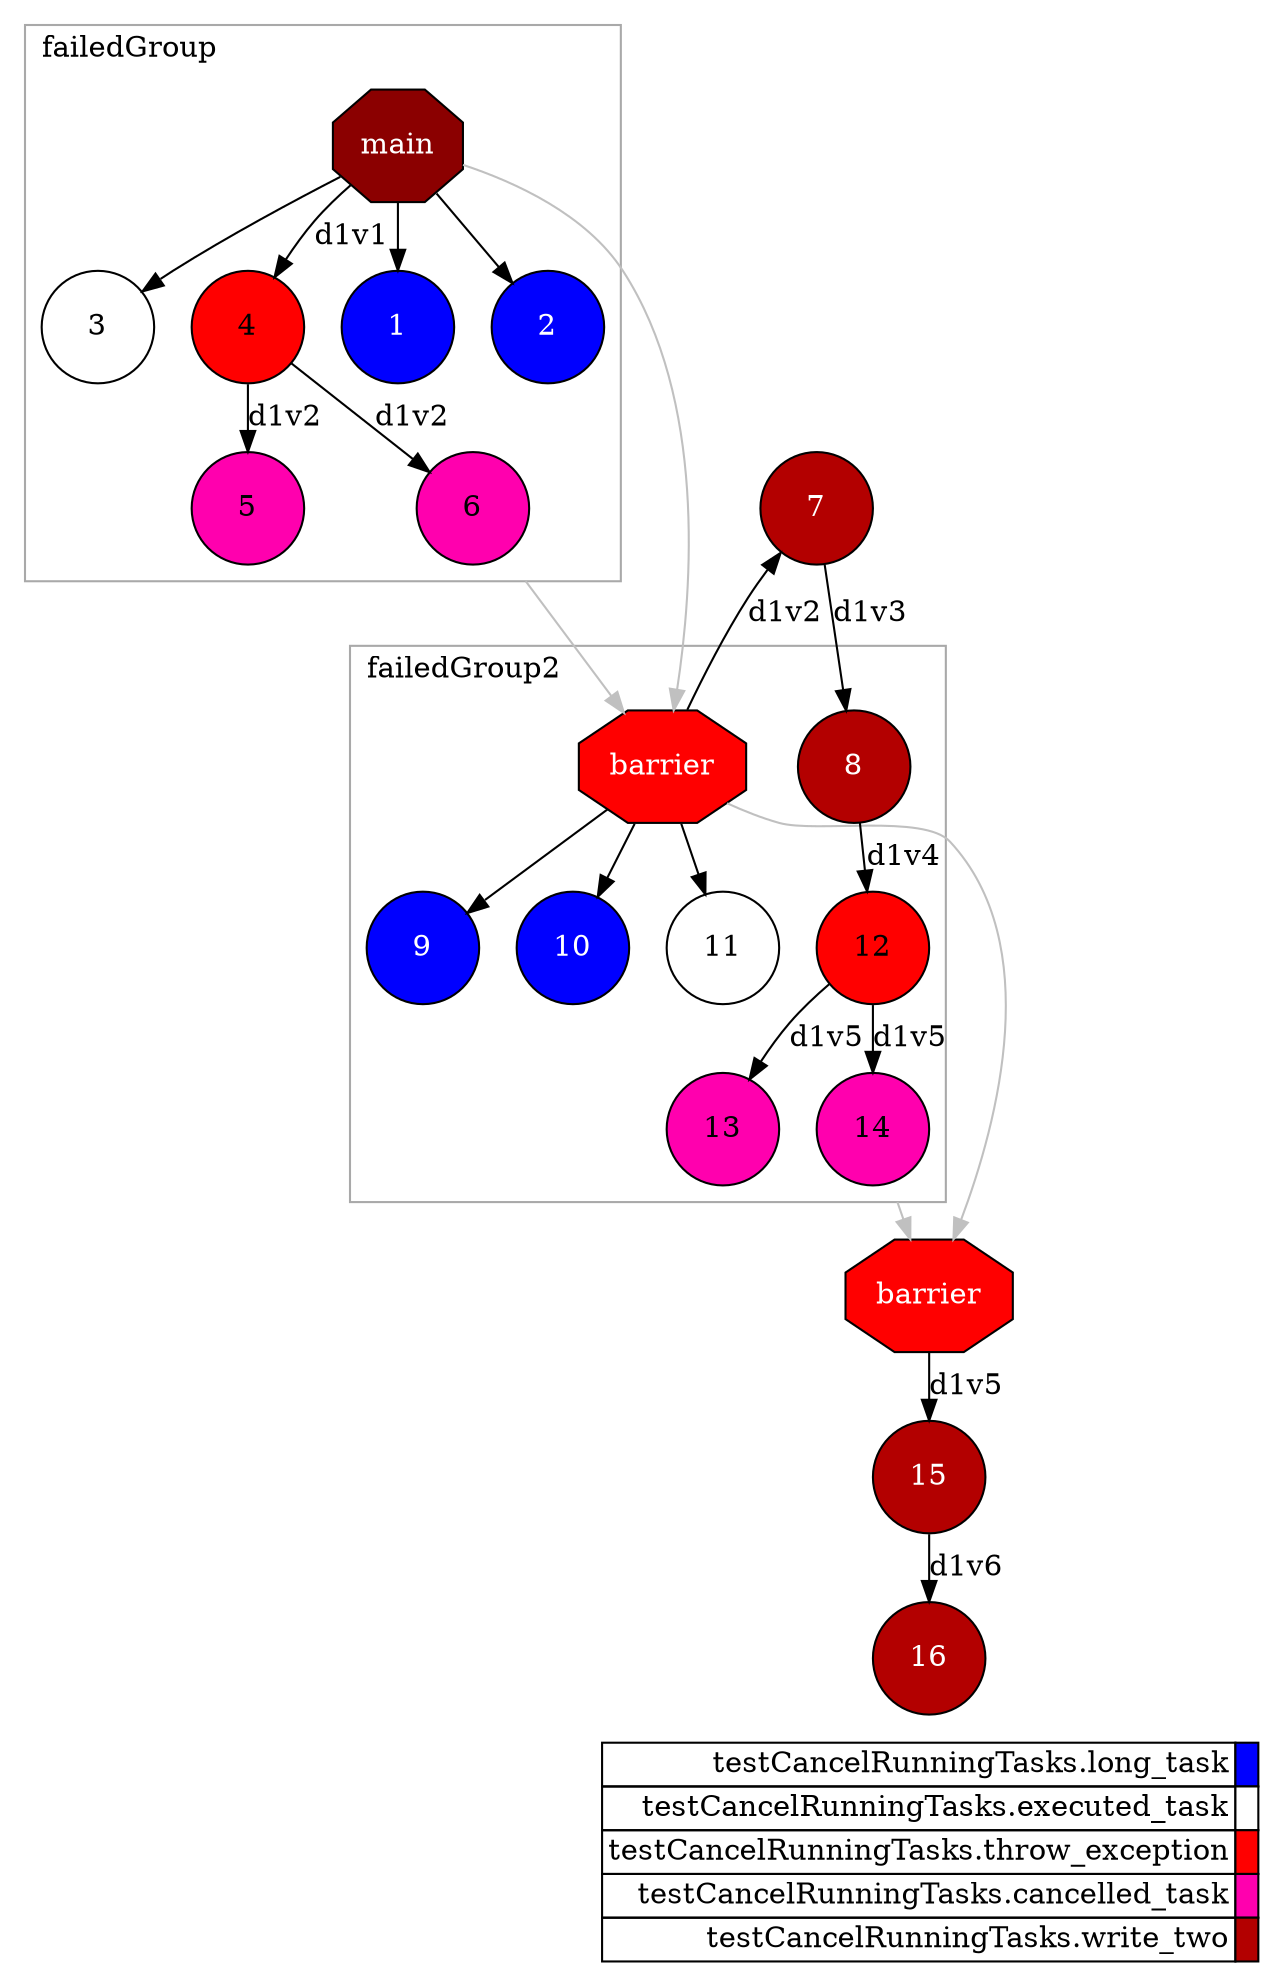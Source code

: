 digraph {
  rankdir=TB;
  labeljust="l";
  compound= true;
  subgraph dependence_graph {
    ranksep=0.20;
    node[height=0.75];

Synchro0[label="main", shape=octagon, style=filled fillcolor="#8B0000" fontcolor="#FFFFFF"];
subgraph clusterTasksfailedGroup {
shape=rect;
node[height=0.75];
color="#A9A9A9"; 
label="failedGroup";

1[shape=circle, style=filled fillcolor="#0000ff" fontcolor="#ffffff"];
Synchro0 -> 1;
2[shape=circle, style=filled fillcolor="#0000ff" fontcolor="#ffffff"];
Synchro0 -> 2;
3[shape=circle, style=filled fillcolor="#ffffff" fontcolor="#000000"];
Synchro0 -> 3;
4[shape=circle, style=filled fillcolor="#ff0000" fontcolor="#000000"];
Synchro0 -> 4 [label="d1v1"];
5[shape=circle, style=filled fillcolor="#ff00ae" fontcolor="#000000"];
4 -> 5 [label="d1v2"];
6[shape=circle, style=filled fillcolor="#ff00ae" fontcolor="#000000"];
4 -> 6 [label="d1v2"];
}

Synchro1[label="barrier", shape=octagon, style=filled fillcolor="#ff0000" fontcolor="#FFFFFF"];
Synchro0 -> Synchro1 [color=grey];
6 -> Synchro1 [color=grey][ ltail="clusterTasksfailedGroup" ];
7[shape=circle, style=filled fillcolor="#b30000" fontcolor="#ffffff"];
Synchro1 -> 7 [label="d1v2"];
8[shape=circle, style=filled fillcolor="#b30000" fontcolor="#ffffff"];
7 -> 8 [label="d1v3"];
subgraph clusterTasksfailedGroup2 {
shape=rect;
node[height=0.75];
color="#A9A9A9"; 
label="failedGroup2";

9[shape=circle, style=filled fillcolor="#0000ff" fontcolor="#ffffff"];
Synchro1 -> 9;
10[shape=circle, style=filled fillcolor="#0000ff" fontcolor="#ffffff"];
Synchro1 -> 10;
11[shape=circle, style=filled fillcolor="#ffffff" fontcolor="#000000"];
Synchro1 -> 11;
12[shape=circle, style=filled fillcolor="#ff0000" fontcolor="#000000"];
8 -> 12 [label="d1v4"];
13[shape=circle, style=filled fillcolor="#ff00ae" fontcolor="#000000"];
12 -> 13 [label="d1v5"];
14[shape=circle, style=filled fillcolor="#ff00ae" fontcolor="#000000"];
12 -> 14 [label="d1v5"];
}

Synchro2[label="barrier", shape=octagon, style=filled fillcolor="#ff0000" fontcolor="#FFFFFF"];
Synchro1 -> Synchro2 [color=grey];
14 -> Synchro2 [color=grey][ ltail="clusterTasksfailedGroup2" ];
15[shape=circle, style=filled fillcolor="#b30000" fontcolor="#ffffff"];
Synchro2 -> 15 [label="d1v5"];
16[shape=circle, style=filled fillcolor="#b30000" fontcolor="#ffffff"];
15 -> 16 [label="d1v6"];  }
  subgraph legend {
    rank=sink;
    node [shape=plaintext, height=0.75];
    ranksep=0.20;
    label = "Legend";
    key [label=<
      <table border="0" cellpadding="2" cellspacing="0" cellborder="1">
<tr>
<td align="right">testCancelRunningTasks.long_task</td>
<td bgcolor="#0000ff">&nbsp;</td>
</tr>
<tr>
<td align="right">testCancelRunningTasks.executed_task</td>
<td bgcolor="#ffffff">&nbsp;</td>
</tr>
<tr>
<td align="right">testCancelRunningTasks.throw_exception</td>
<td bgcolor="#ff0000">&nbsp;</td>
</tr>
<tr>
<td align="right">testCancelRunningTasks.cancelled_task</td>
<td bgcolor="#ff00ae">&nbsp;</td>
</tr>
<tr>
<td align="right">testCancelRunningTasks.write_two</td>
<td bgcolor="#b30000">&nbsp;</td>
</tr>
      </table>
    >]
  }
}
